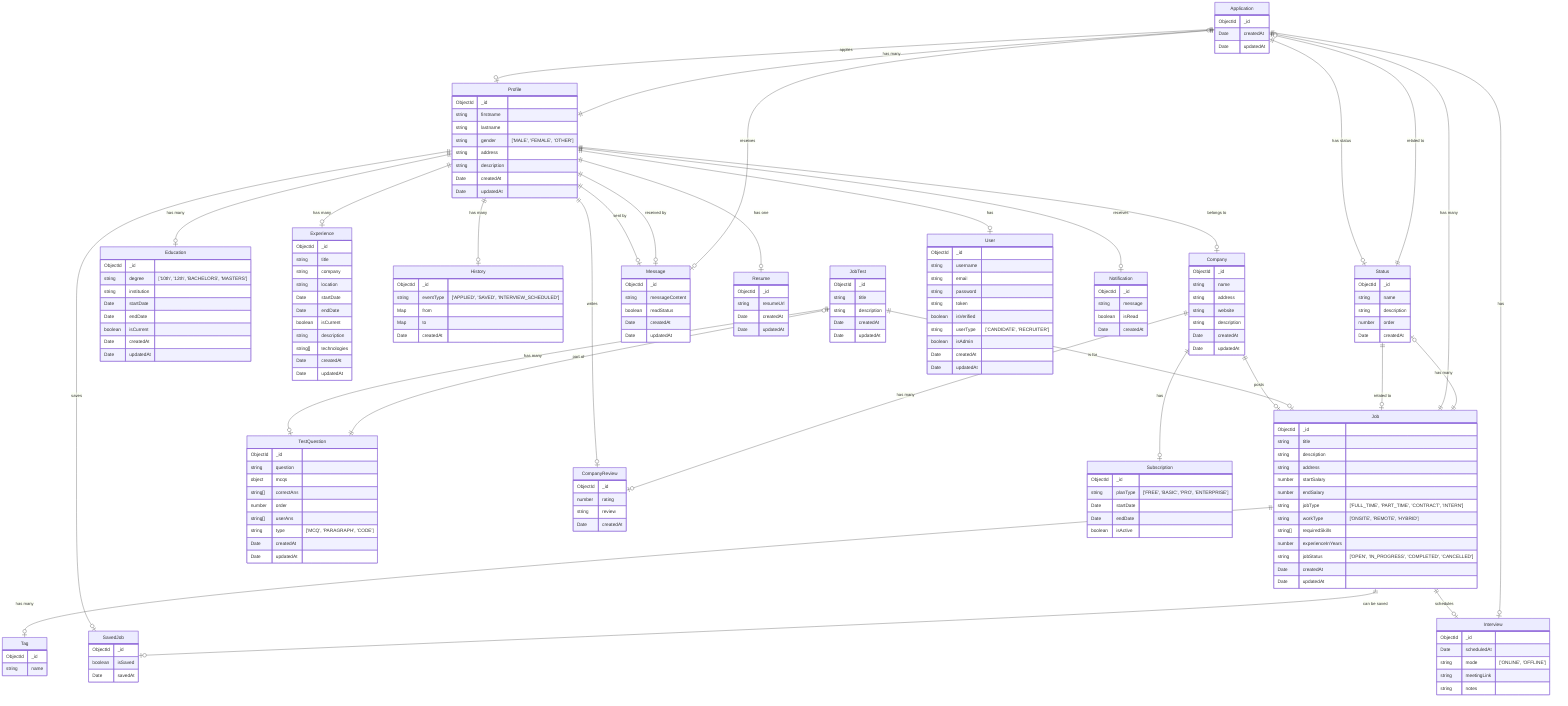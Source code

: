 erDiagram
    Application {
        ObjectId _id
        Date createdAt
        Date updatedAt
    }
    Company {
        ObjectId _id
        string name
        string address
        string website
        string description
        Date createdAt
        Date updatedAt
    }
    Education {
        ObjectId _id
        string degree "['10th', '12th', 'BACHELORS', 'MASTERS']"
        string institution
        Date startDate
        Date endDate
        boolean isCurrent
        Date createdAt
        Date updatedAt
    }
    Experience {
        ObjectId _id
        string title
        string company
        string location
        Date startDate
        Date endDate
        boolean isCurrent
        string description
        string[] technologies
        Date createdAt
        Date updatedAt
    }
    History {
        ObjectId _id
        string eventType "['APPLIED', 'SAVED', 'INTERVIEW_SCHEDULED']"
        Map from
        Map to
        Date createdAt
    }
    Job {
        ObjectId _id
        string title
        string description
        string address
        number startSalary
        number endSalary
        string jobType "['FULL_TIME', 'PART_TIME', 'CONTRACT', 'INTERN']"
        string workType "['ONSITE', 'REMOTE', 'HYBRID']"
        string[] requiredSkills
        number experienceInYears
        string jobStatus "['OPEN', 'IN_PROGRESS', 'COMPLETED', 'CANCELLED']"
        Date createdAt
        Date updatedAt
    }
    JobTest {
        ObjectId _id
        string title
        string description
        Date createdAt
        Date updatedAt
    }
    Message {
        ObjectId _id
        string messageContent
        boolean readStatus
        Date createdAt
        Date updatedAt
    }
    Profile {
        ObjectId _id
        string firstname
        string lastname
        string gender "['MALE', 'FEMALE', 'OTHER']"
        string address
        string description
        Date createdAt
        Date updatedAt
    }
    Resume {
        ObjectId _id
        string resumeUrl
        Date createdAt
        Date updatedAt
    }
    Status {
        ObjectId _id
        string name
        string description
        number order
        Date createdAt
    }
    TestQuestion {
        ObjectId _id
        string question
        object mcqs
        string[] correctAns
        number order
        string[] userAns
        string type "['MCQ', 'PARAGRAPH', 'CODE']"
        Date createdAt
        Date updatedAt
    }
    User {
        ObjectId _id
        string username
        string email
        string password
        string token
        boolean isVerified
        string userType "['CANDIDATE', 'RECRUITER']"
        boolean isAdmin
        Date createdAt
        Date updatedAt
    }
    Notification {
        ObjectId _id
        string message
        boolean isRead
        Date createdAt
    }
    SavedJob {
        ObjectId _id
        boolean isSaved
        Date savedAt
    }
    Interview {
        ObjectId _id
        Date scheduledAt
        string mode "['ONLINE', 'OFFLINE']"
        string meetingLink
        string notes
    }
    CompanyReview {
        ObjectId _id
        number rating
        string review
        Date createdAt
    }
    Subscription {
        ObjectId _id
        string planType "['FREE', 'BASIC', 'PRO', 'ENTERPRISE']"
        Date startDate
        Date endDate
        boolean isActive
    }
    Tag {
        ObjectId _id
        string name
    }

    Profile ||--o| User : "has"
    Profile ||--o| Company : "belongs to"
    Profile ||--o| Experience : "has many"
    Profile ||--o| Education : "has many"
    Profile ||--o| History : "has many"
    Profile ||--o| Application : "has many"
    Profile ||--o| Resume : "has one"
    Profile ||--o| Notification : "receives"
    Profile ||--o| SavedJob : "saves"
    Profile ||--o| CompanyReview : "writes"
    Profile ||--o| Message : "sent by"
    Profile ||--o| Message : "received by"

    Company ||--o| Job : "posts"
    Company ||--o| CompanyReview : "has many"
    Company ||--o| Subscription : "has"

    Job ||--o| Application : "has many"
    Job ||--o| Status : "has many"
    Job ||--o| Tag : "has many"
    Job ||--o| SavedJob : "can be saved"
    Job ||--o| Interview : "schedules"

    JobTest ||--o| Job : "is for"
    JobTest ||--o| TestQuestion : "has many"

    Application ||--o| Status : "has status"
    Application ||--o| Message : "receives"
    Application ||--o| Profile : "applies"
    Application ||--o| Interview : "has"

    Status ||--o| Application : "related to"
    Status ||--o| Job : "related to"

    TestQuestion ||--o| JobTest : "part of"
